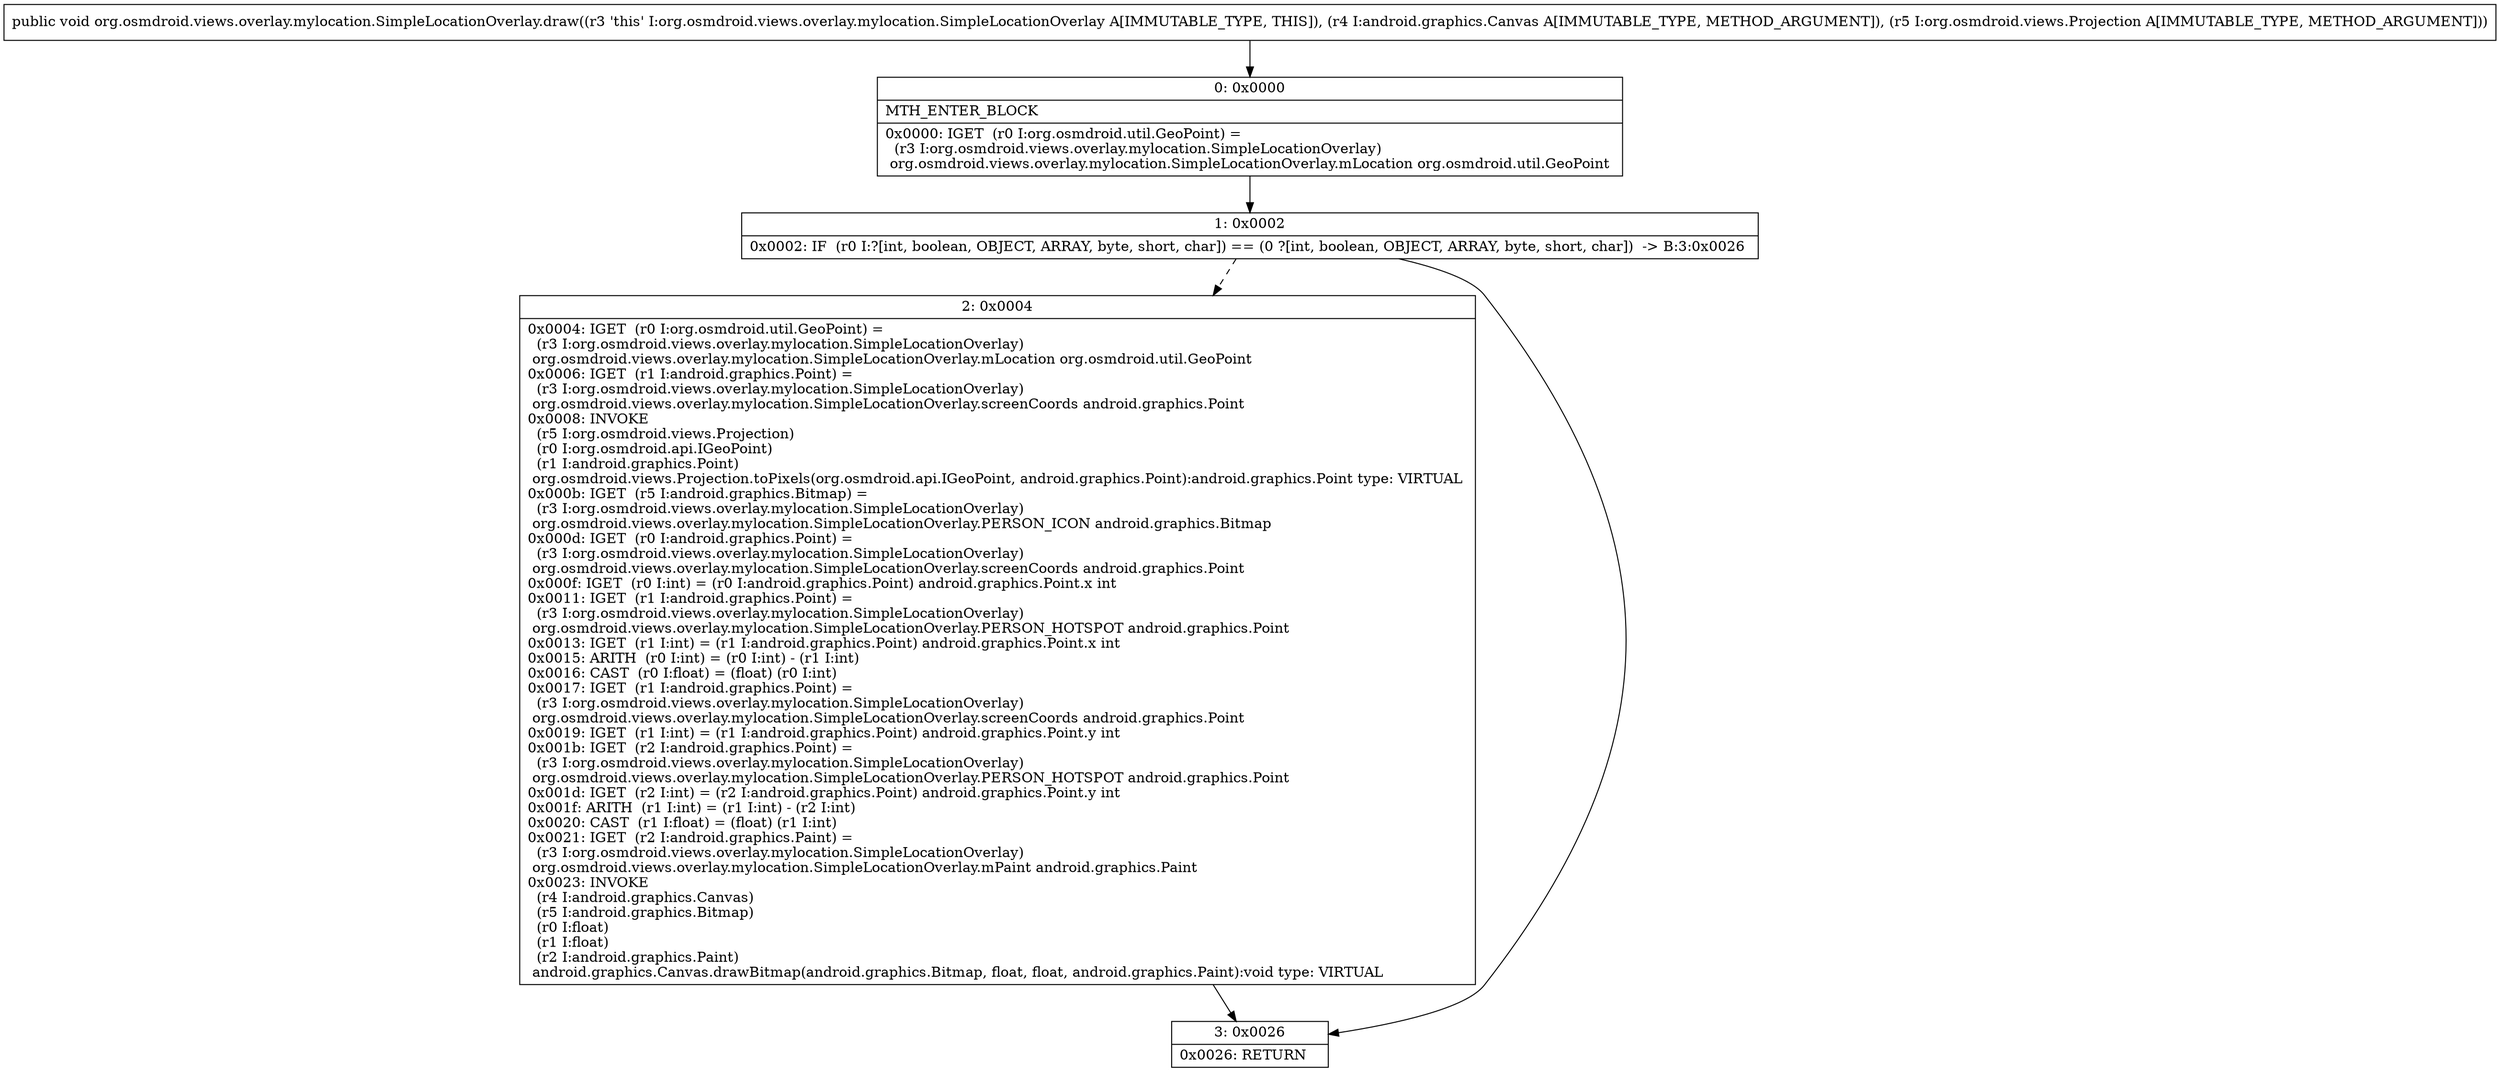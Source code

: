 digraph "CFG fororg.osmdroid.views.overlay.mylocation.SimpleLocationOverlay.draw(Landroid\/graphics\/Canvas;Lorg\/osmdroid\/views\/Projection;)V" {
Node_0 [shape=record,label="{0\:\ 0x0000|MTH_ENTER_BLOCK\l|0x0000: IGET  (r0 I:org.osmdroid.util.GeoPoint) = \l  (r3 I:org.osmdroid.views.overlay.mylocation.SimpleLocationOverlay)\l org.osmdroid.views.overlay.mylocation.SimpleLocationOverlay.mLocation org.osmdroid.util.GeoPoint \l}"];
Node_1 [shape=record,label="{1\:\ 0x0002|0x0002: IF  (r0 I:?[int, boolean, OBJECT, ARRAY, byte, short, char]) == (0 ?[int, boolean, OBJECT, ARRAY, byte, short, char])  \-\> B:3:0x0026 \l}"];
Node_2 [shape=record,label="{2\:\ 0x0004|0x0004: IGET  (r0 I:org.osmdroid.util.GeoPoint) = \l  (r3 I:org.osmdroid.views.overlay.mylocation.SimpleLocationOverlay)\l org.osmdroid.views.overlay.mylocation.SimpleLocationOverlay.mLocation org.osmdroid.util.GeoPoint \l0x0006: IGET  (r1 I:android.graphics.Point) = \l  (r3 I:org.osmdroid.views.overlay.mylocation.SimpleLocationOverlay)\l org.osmdroid.views.overlay.mylocation.SimpleLocationOverlay.screenCoords android.graphics.Point \l0x0008: INVOKE  \l  (r5 I:org.osmdroid.views.Projection)\l  (r0 I:org.osmdroid.api.IGeoPoint)\l  (r1 I:android.graphics.Point)\l org.osmdroid.views.Projection.toPixels(org.osmdroid.api.IGeoPoint, android.graphics.Point):android.graphics.Point type: VIRTUAL \l0x000b: IGET  (r5 I:android.graphics.Bitmap) = \l  (r3 I:org.osmdroid.views.overlay.mylocation.SimpleLocationOverlay)\l org.osmdroid.views.overlay.mylocation.SimpleLocationOverlay.PERSON_ICON android.graphics.Bitmap \l0x000d: IGET  (r0 I:android.graphics.Point) = \l  (r3 I:org.osmdroid.views.overlay.mylocation.SimpleLocationOverlay)\l org.osmdroid.views.overlay.mylocation.SimpleLocationOverlay.screenCoords android.graphics.Point \l0x000f: IGET  (r0 I:int) = (r0 I:android.graphics.Point) android.graphics.Point.x int \l0x0011: IGET  (r1 I:android.graphics.Point) = \l  (r3 I:org.osmdroid.views.overlay.mylocation.SimpleLocationOverlay)\l org.osmdroid.views.overlay.mylocation.SimpleLocationOverlay.PERSON_HOTSPOT android.graphics.Point \l0x0013: IGET  (r1 I:int) = (r1 I:android.graphics.Point) android.graphics.Point.x int \l0x0015: ARITH  (r0 I:int) = (r0 I:int) \- (r1 I:int) \l0x0016: CAST  (r0 I:float) = (float) (r0 I:int) \l0x0017: IGET  (r1 I:android.graphics.Point) = \l  (r3 I:org.osmdroid.views.overlay.mylocation.SimpleLocationOverlay)\l org.osmdroid.views.overlay.mylocation.SimpleLocationOverlay.screenCoords android.graphics.Point \l0x0019: IGET  (r1 I:int) = (r1 I:android.graphics.Point) android.graphics.Point.y int \l0x001b: IGET  (r2 I:android.graphics.Point) = \l  (r3 I:org.osmdroid.views.overlay.mylocation.SimpleLocationOverlay)\l org.osmdroid.views.overlay.mylocation.SimpleLocationOverlay.PERSON_HOTSPOT android.graphics.Point \l0x001d: IGET  (r2 I:int) = (r2 I:android.graphics.Point) android.graphics.Point.y int \l0x001f: ARITH  (r1 I:int) = (r1 I:int) \- (r2 I:int) \l0x0020: CAST  (r1 I:float) = (float) (r1 I:int) \l0x0021: IGET  (r2 I:android.graphics.Paint) = \l  (r3 I:org.osmdroid.views.overlay.mylocation.SimpleLocationOverlay)\l org.osmdroid.views.overlay.mylocation.SimpleLocationOverlay.mPaint android.graphics.Paint \l0x0023: INVOKE  \l  (r4 I:android.graphics.Canvas)\l  (r5 I:android.graphics.Bitmap)\l  (r0 I:float)\l  (r1 I:float)\l  (r2 I:android.graphics.Paint)\l android.graphics.Canvas.drawBitmap(android.graphics.Bitmap, float, float, android.graphics.Paint):void type: VIRTUAL \l}"];
Node_3 [shape=record,label="{3\:\ 0x0026|0x0026: RETURN   \l}"];
MethodNode[shape=record,label="{public void org.osmdroid.views.overlay.mylocation.SimpleLocationOverlay.draw((r3 'this' I:org.osmdroid.views.overlay.mylocation.SimpleLocationOverlay A[IMMUTABLE_TYPE, THIS]), (r4 I:android.graphics.Canvas A[IMMUTABLE_TYPE, METHOD_ARGUMENT]), (r5 I:org.osmdroid.views.Projection A[IMMUTABLE_TYPE, METHOD_ARGUMENT])) }"];
MethodNode -> Node_0;
Node_0 -> Node_1;
Node_1 -> Node_2[style=dashed];
Node_1 -> Node_3;
Node_2 -> Node_3;
}

